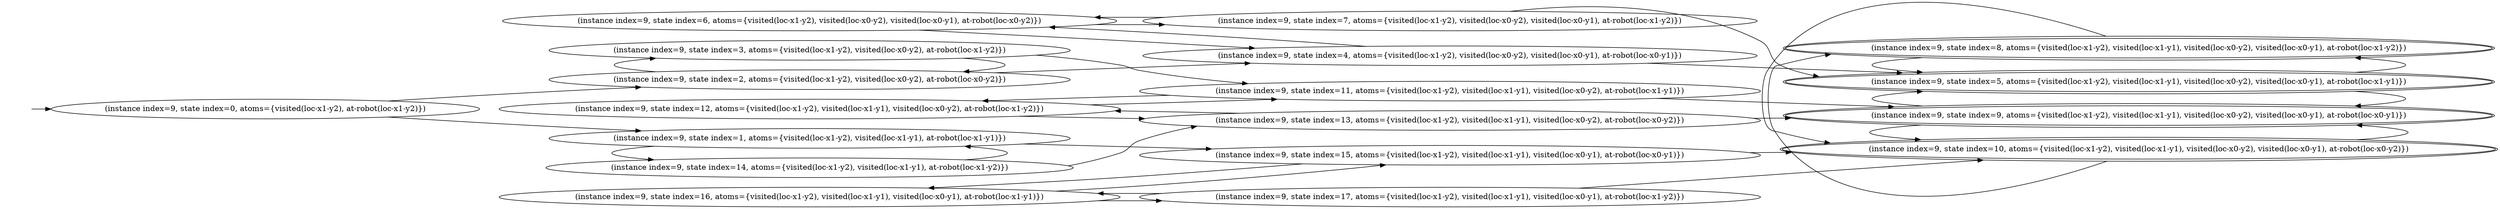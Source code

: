 digraph {
rankdir="LR"
s0[label="(instance index=9, state index=0, atoms={visited(loc-x1-y2), at-robot(loc-x1-y2)})"]
s14[label="(instance index=9, state index=14, atoms={visited(loc-x1-y2), visited(loc-x1-y1), at-robot(loc-x1-y2)})"]
s12[label="(instance index=9, state index=12, atoms={visited(loc-x1-y2), visited(loc-x1-y1), visited(loc-x0-y2), at-robot(loc-x1-y2)})"]
s3[label="(instance index=9, state index=3, atoms={visited(loc-x1-y2), visited(loc-x0-y2), at-robot(loc-x1-y2)})"]
s16[label="(instance index=9, state index=16, atoms={visited(loc-x1-y2), visited(loc-x1-y1), visited(loc-x0-y1), at-robot(loc-x1-y1)})"]
s2[label="(instance index=9, state index=2, atoms={visited(loc-x1-y2), visited(loc-x0-y2), at-robot(loc-x0-y2)})"]
s6[label="(instance index=9, state index=6, atoms={visited(loc-x1-y2), visited(loc-x0-y2), visited(loc-x0-y1), at-robot(loc-x0-y2)})"]
s1[label="(instance index=9, state index=1, atoms={visited(loc-x1-y2), visited(loc-x1-y1), at-robot(loc-x1-y1)})"]
s4[label="(instance index=9, state index=4, atoms={visited(loc-x1-y2), visited(loc-x0-y2), visited(loc-x0-y1), at-robot(loc-x0-y1)})"]
s17[label="(instance index=9, state index=17, atoms={visited(loc-x1-y2), visited(loc-x1-y1), visited(loc-x0-y1), at-robot(loc-x1-y2)})"]
s7[label="(instance index=9, state index=7, atoms={visited(loc-x1-y2), visited(loc-x0-y2), visited(loc-x0-y1), at-robot(loc-x1-y2)})"]
s15[label="(instance index=9, state index=15, atoms={visited(loc-x1-y2), visited(loc-x1-y1), visited(loc-x0-y1), at-robot(loc-x0-y1)})"]
s11[label="(instance index=9, state index=11, atoms={visited(loc-x1-y2), visited(loc-x1-y1), visited(loc-x0-y2), at-robot(loc-x1-y1)})"]
s13[label="(instance index=9, state index=13, atoms={visited(loc-x1-y2), visited(loc-x1-y1), visited(loc-x0-y2), at-robot(loc-x0-y2)})"]
s5[peripheries=2,label="(instance index=9, state index=5, atoms={visited(loc-x1-y2), visited(loc-x1-y1), visited(loc-x0-y2), visited(loc-x0-y1), at-robot(loc-x1-y1)})"]
s10[peripheries=2,label="(instance index=9, state index=10, atoms={visited(loc-x1-y2), visited(loc-x1-y1), visited(loc-x0-y2), visited(loc-x0-y1), at-robot(loc-x0-y2)})"]
s9[peripheries=2,label="(instance index=9, state index=9, atoms={visited(loc-x1-y2), visited(loc-x1-y1), visited(loc-x0-y2), visited(loc-x0-y1), at-robot(loc-x0-y1)})"]
s8[peripheries=2,label="(instance index=9, state index=8, atoms={visited(loc-x1-y2), visited(loc-x1-y1), visited(loc-x0-y2), visited(loc-x0-y1), at-robot(loc-x1-y2)})"]
Dangling [ label = "", style = invis ]
{ rank = same; Dangling }
Dangling -> s0
{ rank = same; s0}
{ rank = same; s14,s12,s3,s16,s2,s6,s1}
{ rank = same; s4,s17,s7,s15,s11,s13}
{ rank = same; s5,s10,s9,s8}
{
s0->s2
s0->s1
}
{
s14->s13
s14->s1
s12->s13
s12->s11
s3->s11
s3->s2
s16->s15
s16->s17
s2->s4
s2->s3
s6->s7
s6->s4
s1->s15
s1->s14
}
{
s4->s6
s4->s5
s17->s10
s17->s16
s7->s6
s7->s5
s15->s10
s15->s16
s11->s12
s11->s9
s13->s12
s13->s9
}
{
s5->s9
s5->s8
s10->s9
s10->s8
s9->s5
s9->s10
s8->s5
s8->s10
}
}
